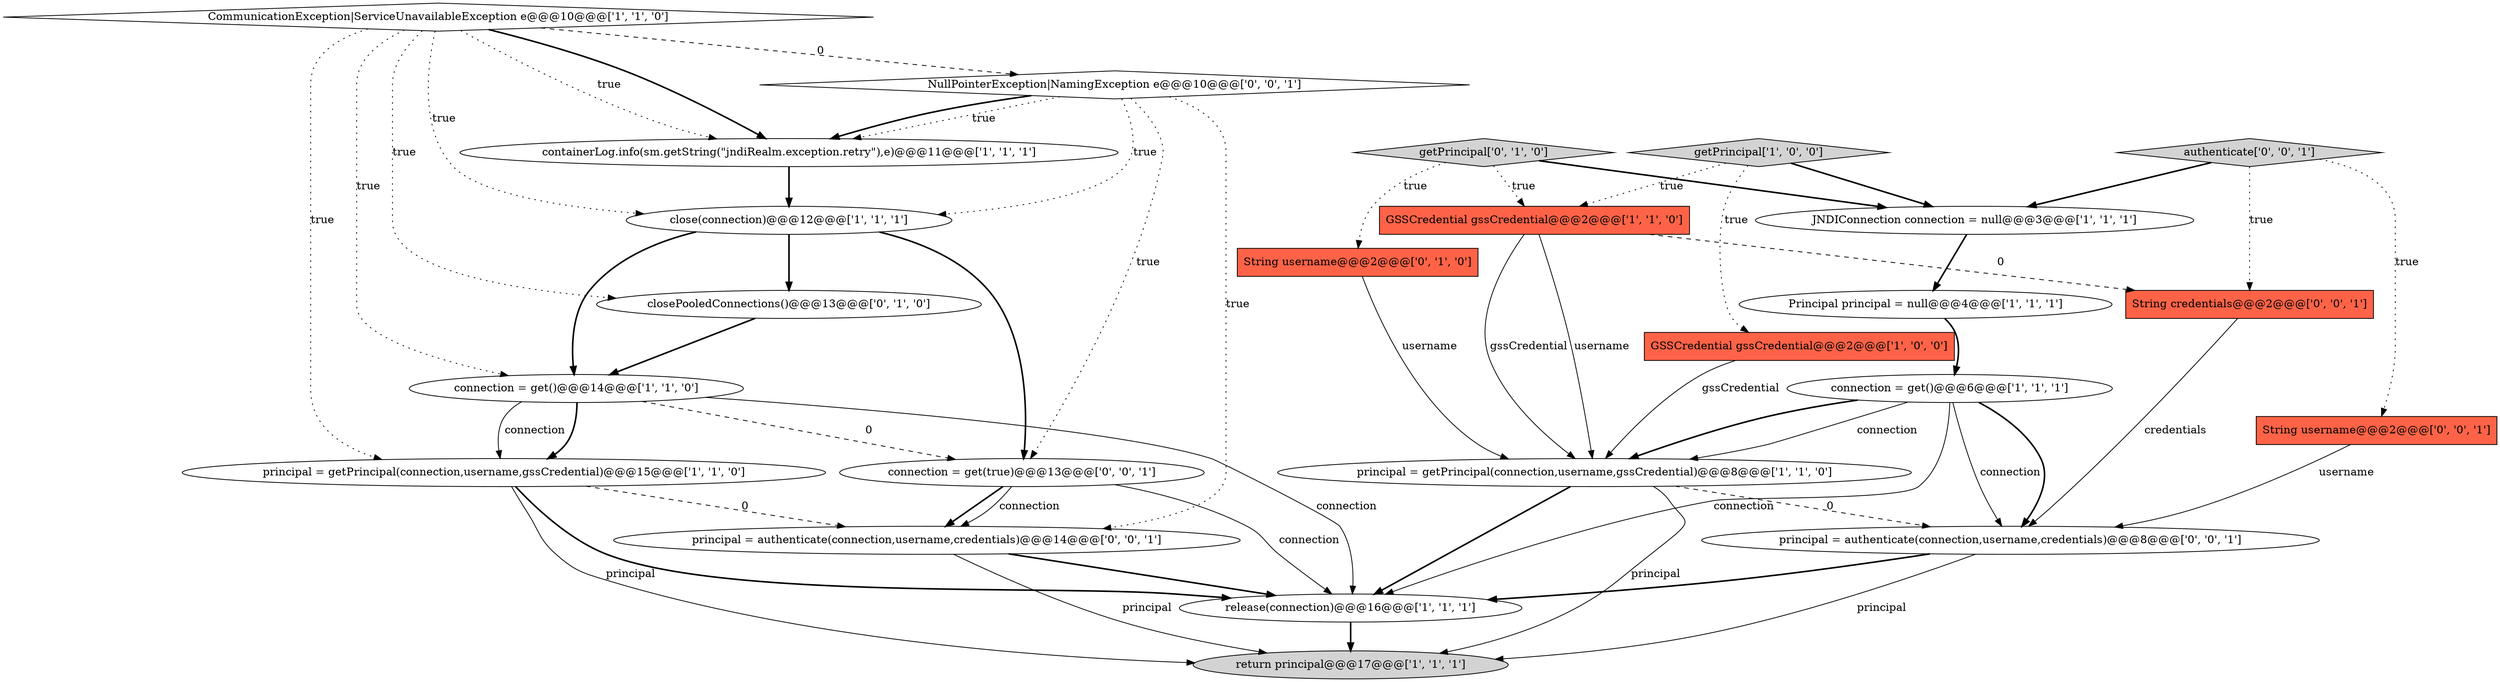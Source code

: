 digraph {
15 [style = filled, label = "String username@@@2@@@['0', '1', '0']", fillcolor = tomato, shape = box image = "AAA0AAABBB2BBB"];
14 [style = filled, label = "closePooledConnections()@@@13@@@['0', '1', '0']", fillcolor = white, shape = ellipse image = "AAA1AAABBB2BBB"];
4 [style = filled, label = "CommunicationException|ServiceUnavailableException e@@@10@@@['1', '1', '0']", fillcolor = white, shape = diamond image = "AAA0AAABBB1BBB"];
12 [style = filled, label = "close(connection)@@@12@@@['1', '1', '1']", fillcolor = white, shape = ellipse image = "AAA0AAABBB1BBB"];
20 [style = filled, label = "authenticate['0', '0', '1']", fillcolor = lightgray, shape = diamond image = "AAA0AAABBB3BBB"];
23 [style = filled, label = "String credentials@@@2@@@['0', '0', '1']", fillcolor = tomato, shape = box image = "AAA0AAABBB3BBB"];
11 [style = filled, label = "GSSCredential gssCredential@@@2@@@['1', '1', '0']", fillcolor = tomato, shape = box image = "AAA0AAABBB1BBB"];
22 [style = filled, label = "principal = authenticate(connection,username,credentials)@@@14@@@['0', '0', '1']", fillcolor = white, shape = ellipse image = "AAA0AAABBB3BBB"];
9 [style = filled, label = "connection = get()@@@6@@@['1', '1', '1']", fillcolor = white, shape = ellipse image = "AAA0AAABBB1BBB"];
19 [style = filled, label = "String username@@@2@@@['0', '0', '1']", fillcolor = tomato, shape = box image = "AAA0AAABBB3BBB"];
21 [style = filled, label = "principal = authenticate(connection,username,credentials)@@@8@@@['0', '0', '1']", fillcolor = white, shape = ellipse image = "AAA0AAABBB3BBB"];
2 [style = filled, label = "getPrincipal['1', '0', '0']", fillcolor = lightgray, shape = diamond image = "AAA0AAABBB1BBB"];
17 [style = filled, label = "NullPointerException|NamingException e@@@10@@@['0', '0', '1']", fillcolor = white, shape = diamond image = "AAA0AAABBB3BBB"];
1 [style = filled, label = "principal = getPrincipal(connection,username,gssCredential)@@@8@@@['1', '1', '0']", fillcolor = white, shape = ellipse image = "AAA0AAABBB1BBB"];
0 [style = filled, label = "Principal principal = null@@@4@@@['1', '1', '1']", fillcolor = white, shape = ellipse image = "AAA0AAABBB1BBB"];
10 [style = filled, label = "containerLog.info(sm.getString(\"jndiRealm.exception.retry\"),e)@@@11@@@['1', '1', '1']", fillcolor = white, shape = ellipse image = "AAA0AAABBB1BBB"];
7 [style = filled, label = "connection = get()@@@14@@@['1', '1', '0']", fillcolor = white, shape = ellipse image = "AAA0AAABBB1BBB"];
16 [style = filled, label = "getPrincipal['0', '1', '0']", fillcolor = lightgray, shape = diamond image = "AAA0AAABBB2BBB"];
8 [style = filled, label = "principal = getPrincipal(connection,username,gssCredential)@@@15@@@['1', '1', '0']", fillcolor = white, shape = ellipse image = "AAA0AAABBB1BBB"];
6 [style = filled, label = "release(connection)@@@16@@@['1', '1', '1']", fillcolor = white, shape = ellipse image = "AAA0AAABBB1BBB"];
5 [style = filled, label = "GSSCredential gssCredential@@@2@@@['1', '0', '0']", fillcolor = tomato, shape = box image = "AAA0AAABBB1BBB"];
18 [style = filled, label = "connection = get(true)@@@13@@@['0', '0', '1']", fillcolor = white, shape = ellipse image = "AAA0AAABBB3BBB"];
13 [style = filled, label = "JNDIConnection connection = null@@@3@@@['1', '1', '1']", fillcolor = white, shape = ellipse image = "AAA0AAABBB1BBB"];
3 [style = filled, label = "return principal@@@17@@@['1', '1', '1']", fillcolor = lightgray, shape = ellipse image = "AAA0AAABBB1BBB"];
21->3 [style = solid, label="principal"];
17->18 [style = dotted, label="true"];
7->8 [style = solid, label="connection"];
12->7 [style = bold, label=""];
2->11 [style = dotted, label="true"];
14->7 [style = bold, label=""];
8->3 [style = solid, label="principal"];
7->8 [style = bold, label=""];
18->22 [style = bold, label=""];
13->0 [style = bold, label=""];
22->6 [style = bold, label=""];
4->12 [style = dotted, label="true"];
2->13 [style = bold, label=""];
12->14 [style = bold, label=""];
18->6 [style = solid, label="connection"];
4->7 [style = dotted, label="true"];
4->10 [style = dotted, label="true"];
15->1 [style = solid, label="username"];
23->21 [style = solid, label="credentials"];
0->9 [style = bold, label=""];
2->5 [style = dotted, label="true"];
1->21 [style = dashed, label="0"];
4->17 [style = dashed, label="0"];
9->21 [style = solid, label="connection"];
8->6 [style = bold, label=""];
9->21 [style = bold, label=""];
16->13 [style = bold, label=""];
1->6 [style = bold, label=""];
16->15 [style = dotted, label="true"];
1->3 [style = solid, label="principal"];
11->23 [style = dashed, label="0"];
19->21 [style = solid, label="username"];
20->23 [style = dotted, label="true"];
4->8 [style = dotted, label="true"];
11->1 [style = solid, label="gssCredential"];
10->12 [style = bold, label=""];
9->6 [style = solid, label="connection"];
7->6 [style = solid, label="connection"];
20->13 [style = bold, label=""];
17->12 [style = dotted, label="true"];
17->10 [style = dotted, label="true"];
22->3 [style = solid, label="principal"];
6->3 [style = bold, label=""];
4->14 [style = dotted, label="true"];
12->18 [style = bold, label=""];
9->1 [style = solid, label="connection"];
16->11 [style = dotted, label="true"];
4->10 [style = bold, label=""];
5->1 [style = solid, label="gssCredential"];
17->22 [style = dotted, label="true"];
20->19 [style = dotted, label="true"];
11->1 [style = solid, label="username"];
18->22 [style = solid, label="connection"];
9->1 [style = bold, label=""];
21->6 [style = bold, label=""];
17->10 [style = bold, label=""];
8->22 [style = dashed, label="0"];
7->18 [style = dashed, label="0"];
}
